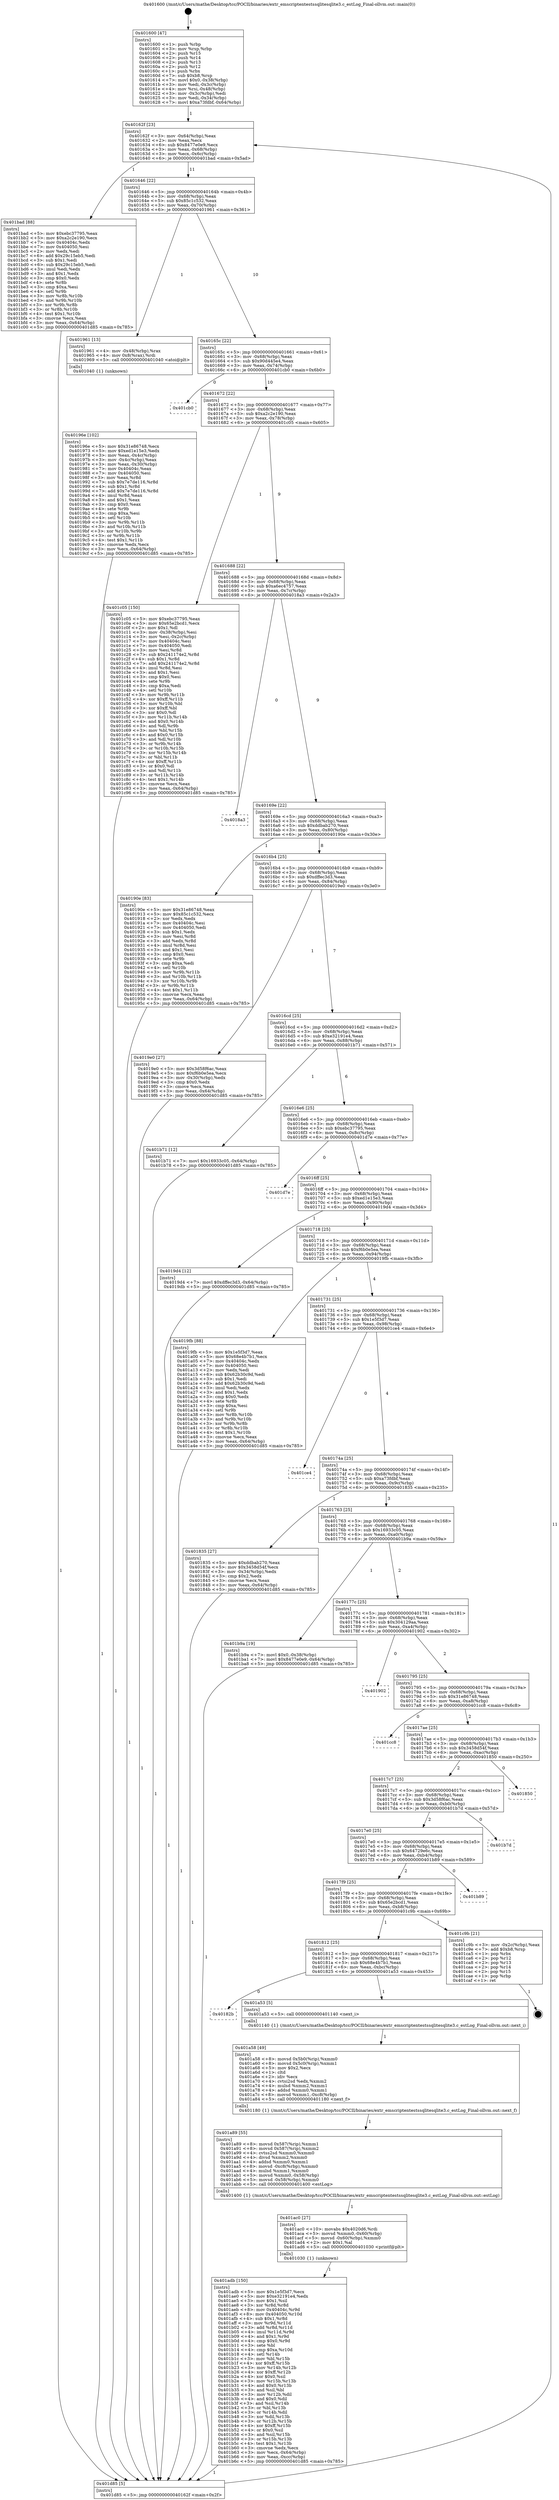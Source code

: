 digraph "0x401600" {
  label = "0x401600 (/mnt/c/Users/mathe/Desktop/tcc/POCII/binaries/extr_emscriptentestssqlitesqlite3.c_estLog_Final-ollvm.out::main(0))"
  labelloc = "t"
  node[shape=record]

  Entry [label="",width=0.3,height=0.3,shape=circle,fillcolor=black,style=filled]
  "0x40162f" [label="{
     0x40162f [23]\l
     | [instrs]\l
     &nbsp;&nbsp;0x40162f \<+3\>: mov -0x64(%rbp),%eax\l
     &nbsp;&nbsp;0x401632 \<+2\>: mov %eax,%ecx\l
     &nbsp;&nbsp;0x401634 \<+6\>: sub $0x8477e0e9,%ecx\l
     &nbsp;&nbsp;0x40163a \<+3\>: mov %eax,-0x68(%rbp)\l
     &nbsp;&nbsp;0x40163d \<+3\>: mov %ecx,-0x6c(%rbp)\l
     &nbsp;&nbsp;0x401640 \<+6\>: je 0000000000401bad \<main+0x5ad\>\l
  }"]
  "0x401bad" [label="{
     0x401bad [88]\l
     | [instrs]\l
     &nbsp;&nbsp;0x401bad \<+5\>: mov $0xebc37795,%eax\l
     &nbsp;&nbsp;0x401bb2 \<+5\>: mov $0xa2c2e190,%ecx\l
     &nbsp;&nbsp;0x401bb7 \<+7\>: mov 0x40404c,%edx\l
     &nbsp;&nbsp;0x401bbe \<+7\>: mov 0x404050,%esi\l
     &nbsp;&nbsp;0x401bc5 \<+2\>: mov %edx,%edi\l
     &nbsp;&nbsp;0x401bc7 \<+6\>: add $0x29c15eb5,%edi\l
     &nbsp;&nbsp;0x401bcd \<+3\>: sub $0x1,%edi\l
     &nbsp;&nbsp;0x401bd0 \<+6\>: sub $0x29c15eb5,%edi\l
     &nbsp;&nbsp;0x401bd6 \<+3\>: imul %edi,%edx\l
     &nbsp;&nbsp;0x401bd9 \<+3\>: and $0x1,%edx\l
     &nbsp;&nbsp;0x401bdc \<+3\>: cmp $0x0,%edx\l
     &nbsp;&nbsp;0x401bdf \<+4\>: sete %r8b\l
     &nbsp;&nbsp;0x401be3 \<+3\>: cmp $0xa,%esi\l
     &nbsp;&nbsp;0x401be6 \<+4\>: setl %r9b\l
     &nbsp;&nbsp;0x401bea \<+3\>: mov %r8b,%r10b\l
     &nbsp;&nbsp;0x401bed \<+3\>: and %r9b,%r10b\l
     &nbsp;&nbsp;0x401bf0 \<+3\>: xor %r9b,%r8b\l
     &nbsp;&nbsp;0x401bf3 \<+3\>: or %r8b,%r10b\l
     &nbsp;&nbsp;0x401bf6 \<+4\>: test $0x1,%r10b\l
     &nbsp;&nbsp;0x401bfa \<+3\>: cmovne %ecx,%eax\l
     &nbsp;&nbsp;0x401bfd \<+3\>: mov %eax,-0x64(%rbp)\l
     &nbsp;&nbsp;0x401c00 \<+5\>: jmp 0000000000401d85 \<main+0x785\>\l
  }"]
  "0x401646" [label="{
     0x401646 [22]\l
     | [instrs]\l
     &nbsp;&nbsp;0x401646 \<+5\>: jmp 000000000040164b \<main+0x4b\>\l
     &nbsp;&nbsp;0x40164b \<+3\>: mov -0x68(%rbp),%eax\l
     &nbsp;&nbsp;0x40164e \<+5\>: sub $0x85c1c532,%eax\l
     &nbsp;&nbsp;0x401653 \<+3\>: mov %eax,-0x70(%rbp)\l
     &nbsp;&nbsp;0x401656 \<+6\>: je 0000000000401961 \<main+0x361\>\l
  }"]
  Exit [label="",width=0.3,height=0.3,shape=circle,fillcolor=black,style=filled,peripheries=2]
  "0x401961" [label="{
     0x401961 [13]\l
     | [instrs]\l
     &nbsp;&nbsp;0x401961 \<+4\>: mov -0x48(%rbp),%rax\l
     &nbsp;&nbsp;0x401965 \<+4\>: mov 0x8(%rax),%rdi\l
     &nbsp;&nbsp;0x401969 \<+5\>: call 0000000000401040 \<atoi@plt\>\l
     | [calls]\l
     &nbsp;&nbsp;0x401040 \{1\} (unknown)\l
  }"]
  "0x40165c" [label="{
     0x40165c [22]\l
     | [instrs]\l
     &nbsp;&nbsp;0x40165c \<+5\>: jmp 0000000000401661 \<main+0x61\>\l
     &nbsp;&nbsp;0x401661 \<+3\>: mov -0x68(%rbp),%eax\l
     &nbsp;&nbsp;0x401664 \<+5\>: sub $0x90d445e4,%eax\l
     &nbsp;&nbsp;0x401669 \<+3\>: mov %eax,-0x74(%rbp)\l
     &nbsp;&nbsp;0x40166c \<+6\>: je 0000000000401cb0 \<main+0x6b0\>\l
  }"]
  "0x401adb" [label="{
     0x401adb [150]\l
     | [instrs]\l
     &nbsp;&nbsp;0x401adb \<+5\>: mov $0x1e5f3d7,%ecx\l
     &nbsp;&nbsp;0x401ae0 \<+5\>: mov $0xe32191e4,%edx\l
     &nbsp;&nbsp;0x401ae5 \<+3\>: mov $0x1,%sil\l
     &nbsp;&nbsp;0x401ae8 \<+3\>: xor %r8d,%r8d\l
     &nbsp;&nbsp;0x401aeb \<+8\>: mov 0x40404c,%r9d\l
     &nbsp;&nbsp;0x401af3 \<+8\>: mov 0x404050,%r10d\l
     &nbsp;&nbsp;0x401afb \<+4\>: sub $0x1,%r8d\l
     &nbsp;&nbsp;0x401aff \<+3\>: mov %r9d,%r11d\l
     &nbsp;&nbsp;0x401b02 \<+3\>: add %r8d,%r11d\l
     &nbsp;&nbsp;0x401b05 \<+4\>: imul %r11d,%r9d\l
     &nbsp;&nbsp;0x401b09 \<+4\>: and $0x1,%r9d\l
     &nbsp;&nbsp;0x401b0d \<+4\>: cmp $0x0,%r9d\l
     &nbsp;&nbsp;0x401b11 \<+3\>: sete %bl\l
     &nbsp;&nbsp;0x401b14 \<+4\>: cmp $0xa,%r10d\l
     &nbsp;&nbsp;0x401b18 \<+4\>: setl %r14b\l
     &nbsp;&nbsp;0x401b1c \<+3\>: mov %bl,%r15b\l
     &nbsp;&nbsp;0x401b1f \<+4\>: xor $0xff,%r15b\l
     &nbsp;&nbsp;0x401b23 \<+3\>: mov %r14b,%r12b\l
     &nbsp;&nbsp;0x401b26 \<+4\>: xor $0xff,%r12b\l
     &nbsp;&nbsp;0x401b2a \<+4\>: xor $0x0,%sil\l
     &nbsp;&nbsp;0x401b2e \<+3\>: mov %r15b,%r13b\l
     &nbsp;&nbsp;0x401b31 \<+4\>: and $0x0,%r13b\l
     &nbsp;&nbsp;0x401b35 \<+3\>: and %sil,%bl\l
     &nbsp;&nbsp;0x401b38 \<+3\>: mov %r12b,%dil\l
     &nbsp;&nbsp;0x401b3b \<+4\>: and $0x0,%dil\l
     &nbsp;&nbsp;0x401b3f \<+3\>: and %sil,%r14b\l
     &nbsp;&nbsp;0x401b42 \<+3\>: or %bl,%r13b\l
     &nbsp;&nbsp;0x401b45 \<+3\>: or %r14b,%dil\l
     &nbsp;&nbsp;0x401b48 \<+3\>: xor %dil,%r13b\l
     &nbsp;&nbsp;0x401b4b \<+3\>: or %r12b,%r15b\l
     &nbsp;&nbsp;0x401b4e \<+4\>: xor $0xff,%r15b\l
     &nbsp;&nbsp;0x401b52 \<+4\>: or $0x0,%sil\l
     &nbsp;&nbsp;0x401b56 \<+3\>: and %sil,%r15b\l
     &nbsp;&nbsp;0x401b59 \<+3\>: or %r15b,%r13b\l
     &nbsp;&nbsp;0x401b5c \<+4\>: test $0x1,%r13b\l
     &nbsp;&nbsp;0x401b60 \<+3\>: cmovne %edx,%ecx\l
     &nbsp;&nbsp;0x401b63 \<+3\>: mov %ecx,-0x64(%rbp)\l
     &nbsp;&nbsp;0x401b66 \<+6\>: mov %eax,-0xcc(%rbp)\l
     &nbsp;&nbsp;0x401b6c \<+5\>: jmp 0000000000401d85 \<main+0x785\>\l
  }"]
  "0x401cb0" [label="{
     0x401cb0\l
  }", style=dashed]
  "0x401672" [label="{
     0x401672 [22]\l
     | [instrs]\l
     &nbsp;&nbsp;0x401672 \<+5\>: jmp 0000000000401677 \<main+0x77\>\l
     &nbsp;&nbsp;0x401677 \<+3\>: mov -0x68(%rbp),%eax\l
     &nbsp;&nbsp;0x40167a \<+5\>: sub $0xa2c2e190,%eax\l
     &nbsp;&nbsp;0x40167f \<+3\>: mov %eax,-0x78(%rbp)\l
     &nbsp;&nbsp;0x401682 \<+6\>: je 0000000000401c05 \<main+0x605\>\l
  }"]
  "0x401ac0" [label="{
     0x401ac0 [27]\l
     | [instrs]\l
     &nbsp;&nbsp;0x401ac0 \<+10\>: movabs $0x4020d6,%rdi\l
     &nbsp;&nbsp;0x401aca \<+5\>: movsd %xmm0,-0x60(%rbp)\l
     &nbsp;&nbsp;0x401acf \<+5\>: movsd -0x60(%rbp),%xmm0\l
     &nbsp;&nbsp;0x401ad4 \<+2\>: mov $0x1,%al\l
     &nbsp;&nbsp;0x401ad6 \<+5\>: call 0000000000401030 \<printf@plt\>\l
     | [calls]\l
     &nbsp;&nbsp;0x401030 \{1\} (unknown)\l
  }"]
  "0x401c05" [label="{
     0x401c05 [150]\l
     | [instrs]\l
     &nbsp;&nbsp;0x401c05 \<+5\>: mov $0xebc37795,%eax\l
     &nbsp;&nbsp;0x401c0a \<+5\>: mov $0x65e2bcd1,%ecx\l
     &nbsp;&nbsp;0x401c0f \<+2\>: mov $0x1,%dl\l
     &nbsp;&nbsp;0x401c11 \<+3\>: mov -0x38(%rbp),%esi\l
     &nbsp;&nbsp;0x401c14 \<+3\>: mov %esi,-0x2c(%rbp)\l
     &nbsp;&nbsp;0x401c17 \<+7\>: mov 0x40404c,%esi\l
     &nbsp;&nbsp;0x401c1e \<+7\>: mov 0x404050,%edi\l
     &nbsp;&nbsp;0x401c25 \<+3\>: mov %esi,%r8d\l
     &nbsp;&nbsp;0x401c28 \<+7\>: sub $0x241174e2,%r8d\l
     &nbsp;&nbsp;0x401c2f \<+4\>: sub $0x1,%r8d\l
     &nbsp;&nbsp;0x401c33 \<+7\>: add $0x241174e2,%r8d\l
     &nbsp;&nbsp;0x401c3a \<+4\>: imul %r8d,%esi\l
     &nbsp;&nbsp;0x401c3e \<+3\>: and $0x1,%esi\l
     &nbsp;&nbsp;0x401c41 \<+3\>: cmp $0x0,%esi\l
     &nbsp;&nbsp;0x401c44 \<+4\>: sete %r9b\l
     &nbsp;&nbsp;0x401c48 \<+3\>: cmp $0xa,%edi\l
     &nbsp;&nbsp;0x401c4b \<+4\>: setl %r10b\l
     &nbsp;&nbsp;0x401c4f \<+3\>: mov %r9b,%r11b\l
     &nbsp;&nbsp;0x401c52 \<+4\>: xor $0xff,%r11b\l
     &nbsp;&nbsp;0x401c56 \<+3\>: mov %r10b,%bl\l
     &nbsp;&nbsp;0x401c59 \<+3\>: xor $0xff,%bl\l
     &nbsp;&nbsp;0x401c5c \<+3\>: xor $0x0,%dl\l
     &nbsp;&nbsp;0x401c5f \<+3\>: mov %r11b,%r14b\l
     &nbsp;&nbsp;0x401c62 \<+4\>: and $0x0,%r14b\l
     &nbsp;&nbsp;0x401c66 \<+3\>: and %dl,%r9b\l
     &nbsp;&nbsp;0x401c69 \<+3\>: mov %bl,%r15b\l
     &nbsp;&nbsp;0x401c6c \<+4\>: and $0x0,%r15b\l
     &nbsp;&nbsp;0x401c70 \<+3\>: and %dl,%r10b\l
     &nbsp;&nbsp;0x401c73 \<+3\>: or %r9b,%r14b\l
     &nbsp;&nbsp;0x401c76 \<+3\>: or %r10b,%r15b\l
     &nbsp;&nbsp;0x401c79 \<+3\>: xor %r15b,%r14b\l
     &nbsp;&nbsp;0x401c7c \<+3\>: or %bl,%r11b\l
     &nbsp;&nbsp;0x401c7f \<+4\>: xor $0xff,%r11b\l
     &nbsp;&nbsp;0x401c83 \<+3\>: or $0x0,%dl\l
     &nbsp;&nbsp;0x401c86 \<+3\>: and %dl,%r11b\l
     &nbsp;&nbsp;0x401c89 \<+3\>: or %r11b,%r14b\l
     &nbsp;&nbsp;0x401c8c \<+4\>: test $0x1,%r14b\l
     &nbsp;&nbsp;0x401c90 \<+3\>: cmovne %ecx,%eax\l
     &nbsp;&nbsp;0x401c93 \<+3\>: mov %eax,-0x64(%rbp)\l
     &nbsp;&nbsp;0x401c96 \<+5\>: jmp 0000000000401d85 \<main+0x785\>\l
  }"]
  "0x401688" [label="{
     0x401688 [22]\l
     | [instrs]\l
     &nbsp;&nbsp;0x401688 \<+5\>: jmp 000000000040168d \<main+0x8d\>\l
     &nbsp;&nbsp;0x40168d \<+3\>: mov -0x68(%rbp),%eax\l
     &nbsp;&nbsp;0x401690 \<+5\>: sub $0xa6ec4757,%eax\l
     &nbsp;&nbsp;0x401695 \<+3\>: mov %eax,-0x7c(%rbp)\l
     &nbsp;&nbsp;0x401698 \<+6\>: je 00000000004018a3 \<main+0x2a3\>\l
  }"]
  "0x401a89" [label="{
     0x401a89 [55]\l
     | [instrs]\l
     &nbsp;&nbsp;0x401a89 \<+8\>: movsd 0x587(%rip),%xmm1\l
     &nbsp;&nbsp;0x401a91 \<+8\>: movsd 0x587(%rip),%xmm2\l
     &nbsp;&nbsp;0x401a99 \<+4\>: cvtss2sd %xmm0,%xmm0\l
     &nbsp;&nbsp;0x401a9d \<+4\>: divsd %xmm2,%xmm0\l
     &nbsp;&nbsp;0x401aa1 \<+4\>: addsd %xmm0,%xmm1\l
     &nbsp;&nbsp;0x401aa5 \<+8\>: movsd -0xc8(%rbp),%xmm0\l
     &nbsp;&nbsp;0x401aad \<+4\>: mulsd %xmm1,%xmm0\l
     &nbsp;&nbsp;0x401ab1 \<+5\>: movsd %xmm0,-0x58(%rbp)\l
     &nbsp;&nbsp;0x401ab6 \<+5\>: movsd -0x58(%rbp),%xmm0\l
     &nbsp;&nbsp;0x401abb \<+5\>: call 0000000000401400 \<estLog\>\l
     | [calls]\l
     &nbsp;&nbsp;0x401400 \{1\} (/mnt/c/Users/mathe/Desktop/tcc/POCII/binaries/extr_emscriptentestssqlitesqlite3.c_estLog_Final-ollvm.out::estLog)\l
  }"]
  "0x4018a3" [label="{
     0x4018a3\l
  }", style=dashed]
  "0x40169e" [label="{
     0x40169e [22]\l
     | [instrs]\l
     &nbsp;&nbsp;0x40169e \<+5\>: jmp 00000000004016a3 \<main+0xa3\>\l
     &nbsp;&nbsp;0x4016a3 \<+3\>: mov -0x68(%rbp),%eax\l
     &nbsp;&nbsp;0x4016a6 \<+5\>: sub $0xddbab270,%eax\l
     &nbsp;&nbsp;0x4016ab \<+3\>: mov %eax,-0x80(%rbp)\l
     &nbsp;&nbsp;0x4016ae \<+6\>: je 000000000040190e \<main+0x30e\>\l
  }"]
  "0x401a58" [label="{
     0x401a58 [49]\l
     | [instrs]\l
     &nbsp;&nbsp;0x401a58 \<+8\>: movsd 0x5b0(%rip),%xmm0\l
     &nbsp;&nbsp;0x401a60 \<+8\>: movsd 0x5c0(%rip),%xmm1\l
     &nbsp;&nbsp;0x401a68 \<+5\>: mov $0x2,%ecx\l
     &nbsp;&nbsp;0x401a6d \<+1\>: cltd\l
     &nbsp;&nbsp;0x401a6e \<+2\>: idiv %ecx\l
     &nbsp;&nbsp;0x401a70 \<+4\>: cvtsi2sd %edx,%xmm2\l
     &nbsp;&nbsp;0x401a74 \<+4\>: mulsd %xmm2,%xmm1\l
     &nbsp;&nbsp;0x401a78 \<+4\>: addsd %xmm0,%xmm1\l
     &nbsp;&nbsp;0x401a7c \<+8\>: movsd %xmm1,-0xc8(%rbp)\l
     &nbsp;&nbsp;0x401a84 \<+5\>: call 0000000000401180 \<next_f\>\l
     | [calls]\l
     &nbsp;&nbsp;0x401180 \{1\} (/mnt/c/Users/mathe/Desktop/tcc/POCII/binaries/extr_emscriptentestssqlitesqlite3.c_estLog_Final-ollvm.out::next_f)\l
  }"]
  "0x40190e" [label="{
     0x40190e [83]\l
     | [instrs]\l
     &nbsp;&nbsp;0x40190e \<+5\>: mov $0x31e86748,%eax\l
     &nbsp;&nbsp;0x401913 \<+5\>: mov $0x85c1c532,%ecx\l
     &nbsp;&nbsp;0x401918 \<+2\>: xor %edx,%edx\l
     &nbsp;&nbsp;0x40191a \<+7\>: mov 0x40404c,%esi\l
     &nbsp;&nbsp;0x401921 \<+7\>: mov 0x404050,%edi\l
     &nbsp;&nbsp;0x401928 \<+3\>: sub $0x1,%edx\l
     &nbsp;&nbsp;0x40192b \<+3\>: mov %esi,%r8d\l
     &nbsp;&nbsp;0x40192e \<+3\>: add %edx,%r8d\l
     &nbsp;&nbsp;0x401931 \<+4\>: imul %r8d,%esi\l
     &nbsp;&nbsp;0x401935 \<+3\>: and $0x1,%esi\l
     &nbsp;&nbsp;0x401938 \<+3\>: cmp $0x0,%esi\l
     &nbsp;&nbsp;0x40193b \<+4\>: sete %r9b\l
     &nbsp;&nbsp;0x40193f \<+3\>: cmp $0xa,%edi\l
     &nbsp;&nbsp;0x401942 \<+4\>: setl %r10b\l
     &nbsp;&nbsp;0x401946 \<+3\>: mov %r9b,%r11b\l
     &nbsp;&nbsp;0x401949 \<+3\>: and %r10b,%r11b\l
     &nbsp;&nbsp;0x40194c \<+3\>: xor %r10b,%r9b\l
     &nbsp;&nbsp;0x40194f \<+3\>: or %r9b,%r11b\l
     &nbsp;&nbsp;0x401952 \<+4\>: test $0x1,%r11b\l
     &nbsp;&nbsp;0x401956 \<+3\>: cmovne %ecx,%eax\l
     &nbsp;&nbsp;0x401959 \<+3\>: mov %eax,-0x64(%rbp)\l
     &nbsp;&nbsp;0x40195c \<+5\>: jmp 0000000000401d85 \<main+0x785\>\l
  }"]
  "0x4016b4" [label="{
     0x4016b4 [25]\l
     | [instrs]\l
     &nbsp;&nbsp;0x4016b4 \<+5\>: jmp 00000000004016b9 \<main+0xb9\>\l
     &nbsp;&nbsp;0x4016b9 \<+3\>: mov -0x68(%rbp),%eax\l
     &nbsp;&nbsp;0x4016bc \<+5\>: sub $0xdffec3d3,%eax\l
     &nbsp;&nbsp;0x4016c1 \<+6\>: mov %eax,-0x84(%rbp)\l
     &nbsp;&nbsp;0x4016c7 \<+6\>: je 00000000004019e0 \<main+0x3e0\>\l
  }"]
  "0x40182b" [label="{
     0x40182b\l
  }", style=dashed]
  "0x4019e0" [label="{
     0x4019e0 [27]\l
     | [instrs]\l
     &nbsp;&nbsp;0x4019e0 \<+5\>: mov $0x3d58f6ac,%eax\l
     &nbsp;&nbsp;0x4019e5 \<+5\>: mov $0xf6b0e5ea,%ecx\l
     &nbsp;&nbsp;0x4019ea \<+3\>: mov -0x30(%rbp),%edx\l
     &nbsp;&nbsp;0x4019ed \<+3\>: cmp $0x0,%edx\l
     &nbsp;&nbsp;0x4019f0 \<+3\>: cmove %ecx,%eax\l
     &nbsp;&nbsp;0x4019f3 \<+3\>: mov %eax,-0x64(%rbp)\l
     &nbsp;&nbsp;0x4019f6 \<+5\>: jmp 0000000000401d85 \<main+0x785\>\l
  }"]
  "0x4016cd" [label="{
     0x4016cd [25]\l
     | [instrs]\l
     &nbsp;&nbsp;0x4016cd \<+5\>: jmp 00000000004016d2 \<main+0xd2\>\l
     &nbsp;&nbsp;0x4016d2 \<+3\>: mov -0x68(%rbp),%eax\l
     &nbsp;&nbsp;0x4016d5 \<+5\>: sub $0xe32191e4,%eax\l
     &nbsp;&nbsp;0x4016da \<+6\>: mov %eax,-0x88(%rbp)\l
     &nbsp;&nbsp;0x4016e0 \<+6\>: je 0000000000401b71 \<main+0x571\>\l
  }"]
  "0x401a53" [label="{
     0x401a53 [5]\l
     | [instrs]\l
     &nbsp;&nbsp;0x401a53 \<+5\>: call 0000000000401140 \<next_i\>\l
     | [calls]\l
     &nbsp;&nbsp;0x401140 \{1\} (/mnt/c/Users/mathe/Desktop/tcc/POCII/binaries/extr_emscriptentestssqlitesqlite3.c_estLog_Final-ollvm.out::next_i)\l
  }"]
  "0x401b71" [label="{
     0x401b71 [12]\l
     | [instrs]\l
     &nbsp;&nbsp;0x401b71 \<+7\>: movl $0x16933c05,-0x64(%rbp)\l
     &nbsp;&nbsp;0x401b78 \<+5\>: jmp 0000000000401d85 \<main+0x785\>\l
  }"]
  "0x4016e6" [label="{
     0x4016e6 [25]\l
     | [instrs]\l
     &nbsp;&nbsp;0x4016e6 \<+5\>: jmp 00000000004016eb \<main+0xeb\>\l
     &nbsp;&nbsp;0x4016eb \<+3\>: mov -0x68(%rbp),%eax\l
     &nbsp;&nbsp;0x4016ee \<+5\>: sub $0xebc37795,%eax\l
     &nbsp;&nbsp;0x4016f3 \<+6\>: mov %eax,-0x8c(%rbp)\l
     &nbsp;&nbsp;0x4016f9 \<+6\>: je 0000000000401d7e \<main+0x77e\>\l
  }"]
  "0x401812" [label="{
     0x401812 [25]\l
     | [instrs]\l
     &nbsp;&nbsp;0x401812 \<+5\>: jmp 0000000000401817 \<main+0x217\>\l
     &nbsp;&nbsp;0x401817 \<+3\>: mov -0x68(%rbp),%eax\l
     &nbsp;&nbsp;0x40181a \<+5\>: sub $0x68e4b7b1,%eax\l
     &nbsp;&nbsp;0x40181f \<+6\>: mov %eax,-0xbc(%rbp)\l
     &nbsp;&nbsp;0x401825 \<+6\>: je 0000000000401a53 \<main+0x453\>\l
  }"]
  "0x401d7e" [label="{
     0x401d7e\l
  }", style=dashed]
  "0x4016ff" [label="{
     0x4016ff [25]\l
     | [instrs]\l
     &nbsp;&nbsp;0x4016ff \<+5\>: jmp 0000000000401704 \<main+0x104\>\l
     &nbsp;&nbsp;0x401704 \<+3\>: mov -0x68(%rbp),%eax\l
     &nbsp;&nbsp;0x401707 \<+5\>: sub $0xed1e15e3,%eax\l
     &nbsp;&nbsp;0x40170c \<+6\>: mov %eax,-0x90(%rbp)\l
     &nbsp;&nbsp;0x401712 \<+6\>: je 00000000004019d4 \<main+0x3d4\>\l
  }"]
  "0x401c9b" [label="{
     0x401c9b [21]\l
     | [instrs]\l
     &nbsp;&nbsp;0x401c9b \<+3\>: mov -0x2c(%rbp),%eax\l
     &nbsp;&nbsp;0x401c9e \<+7\>: add $0xb8,%rsp\l
     &nbsp;&nbsp;0x401ca5 \<+1\>: pop %rbx\l
     &nbsp;&nbsp;0x401ca6 \<+2\>: pop %r12\l
     &nbsp;&nbsp;0x401ca8 \<+2\>: pop %r13\l
     &nbsp;&nbsp;0x401caa \<+2\>: pop %r14\l
     &nbsp;&nbsp;0x401cac \<+2\>: pop %r15\l
     &nbsp;&nbsp;0x401cae \<+1\>: pop %rbp\l
     &nbsp;&nbsp;0x401caf \<+1\>: ret\l
  }"]
  "0x4019d4" [label="{
     0x4019d4 [12]\l
     | [instrs]\l
     &nbsp;&nbsp;0x4019d4 \<+7\>: movl $0xdffec3d3,-0x64(%rbp)\l
     &nbsp;&nbsp;0x4019db \<+5\>: jmp 0000000000401d85 \<main+0x785\>\l
  }"]
  "0x401718" [label="{
     0x401718 [25]\l
     | [instrs]\l
     &nbsp;&nbsp;0x401718 \<+5\>: jmp 000000000040171d \<main+0x11d\>\l
     &nbsp;&nbsp;0x40171d \<+3\>: mov -0x68(%rbp),%eax\l
     &nbsp;&nbsp;0x401720 \<+5\>: sub $0xf6b0e5ea,%eax\l
     &nbsp;&nbsp;0x401725 \<+6\>: mov %eax,-0x94(%rbp)\l
     &nbsp;&nbsp;0x40172b \<+6\>: je 00000000004019fb \<main+0x3fb\>\l
  }"]
  "0x4017f9" [label="{
     0x4017f9 [25]\l
     | [instrs]\l
     &nbsp;&nbsp;0x4017f9 \<+5\>: jmp 00000000004017fe \<main+0x1fe\>\l
     &nbsp;&nbsp;0x4017fe \<+3\>: mov -0x68(%rbp),%eax\l
     &nbsp;&nbsp;0x401801 \<+5\>: sub $0x65e2bcd1,%eax\l
     &nbsp;&nbsp;0x401806 \<+6\>: mov %eax,-0xb8(%rbp)\l
     &nbsp;&nbsp;0x40180c \<+6\>: je 0000000000401c9b \<main+0x69b\>\l
  }"]
  "0x4019fb" [label="{
     0x4019fb [88]\l
     | [instrs]\l
     &nbsp;&nbsp;0x4019fb \<+5\>: mov $0x1e5f3d7,%eax\l
     &nbsp;&nbsp;0x401a00 \<+5\>: mov $0x68e4b7b1,%ecx\l
     &nbsp;&nbsp;0x401a05 \<+7\>: mov 0x40404c,%edx\l
     &nbsp;&nbsp;0x401a0c \<+7\>: mov 0x404050,%esi\l
     &nbsp;&nbsp;0x401a13 \<+2\>: mov %edx,%edi\l
     &nbsp;&nbsp;0x401a15 \<+6\>: sub $0x62b30c9d,%edi\l
     &nbsp;&nbsp;0x401a1b \<+3\>: sub $0x1,%edi\l
     &nbsp;&nbsp;0x401a1e \<+6\>: add $0x62b30c9d,%edi\l
     &nbsp;&nbsp;0x401a24 \<+3\>: imul %edi,%edx\l
     &nbsp;&nbsp;0x401a27 \<+3\>: and $0x1,%edx\l
     &nbsp;&nbsp;0x401a2a \<+3\>: cmp $0x0,%edx\l
     &nbsp;&nbsp;0x401a2d \<+4\>: sete %r8b\l
     &nbsp;&nbsp;0x401a31 \<+3\>: cmp $0xa,%esi\l
     &nbsp;&nbsp;0x401a34 \<+4\>: setl %r9b\l
     &nbsp;&nbsp;0x401a38 \<+3\>: mov %r8b,%r10b\l
     &nbsp;&nbsp;0x401a3b \<+3\>: and %r9b,%r10b\l
     &nbsp;&nbsp;0x401a3e \<+3\>: xor %r9b,%r8b\l
     &nbsp;&nbsp;0x401a41 \<+3\>: or %r8b,%r10b\l
     &nbsp;&nbsp;0x401a44 \<+4\>: test $0x1,%r10b\l
     &nbsp;&nbsp;0x401a48 \<+3\>: cmovne %ecx,%eax\l
     &nbsp;&nbsp;0x401a4b \<+3\>: mov %eax,-0x64(%rbp)\l
     &nbsp;&nbsp;0x401a4e \<+5\>: jmp 0000000000401d85 \<main+0x785\>\l
  }"]
  "0x401731" [label="{
     0x401731 [25]\l
     | [instrs]\l
     &nbsp;&nbsp;0x401731 \<+5\>: jmp 0000000000401736 \<main+0x136\>\l
     &nbsp;&nbsp;0x401736 \<+3\>: mov -0x68(%rbp),%eax\l
     &nbsp;&nbsp;0x401739 \<+5\>: sub $0x1e5f3d7,%eax\l
     &nbsp;&nbsp;0x40173e \<+6\>: mov %eax,-0x98(%rbp)\l
     &nbsp;&nbsp;0x401744 \<+6\>: je 0000000000401ce4 \<main+0x6e4\>\l
  }"]
  "0x401b89" [label="{
     0x401b89\l
  }", style=dashed]
  "0x401ce4" [label="{
     0x401ce4\l
  }", style=dashed]
  "0x40174a" [label="{
     0x40174a [25]\l
     | [instrs]\l
     &nbsp;&nbsp;0x40174a \<+5\>: jmp 000000000040174f \<main+0x14f\>\l
     &nbsp;&nbsp;0x40174f \<+3\>: mov -0x68(%rbp),%eax\l
     &nbsp;&nbsp;0x401752 \<+5\>: sub $0xa73fdbf,%eax\l
     &nbsp;&nbsp;0x401757 \<+6\>: mov %eax,-0x9c(%rbp)\l
     &nbsp;&nbsp;0x40175d \<+6\>: je 0000000000401835 \<main+0x235\>\l
  }"]
  "0x4017e0" [label="{
     0x4017e0 [25]\l
     | [instrs]\l
     &nbsp;&nbsp;0x4017e0 \<+5\>: jmp 00000000004017e5 \<main+0x1e5\>\l
     &nbsp;&nbsp;0x4017e5 \<+3\>: mov -0x68(%rbp),%eax\l
     &nbsp;&nbsp;0x4017e8 \<+5\>: sub $0x64729e6c,%eax\l
     &nbsp;&nbsp;0x4017ed \<+6\>: mov %eax,-0xb4(%rbp)\l
     &nbsp;&nbsp;0x4017f3 \<+6\>: je 0000000000401b89 \<main+0x589\>\l
  }"]
  "0x401835" [label="{
     0x401835 [27]\l
     | [instrs]\l
     &nbsp;&nbsp;0x401835 \<+5\>: mov $0xddbab270,%eax\l
     &nbsp;&nbsp;0x40183a \<+5\>: mov $0x3458d54f,%ecx\l
     &nbsp;&nbsp;0x40183f \<+3\>: mov -0x34(%rbp),%edx\l
     &nbsp;&nbsp;0x401842 \<+3\>: cmp $0x2,%edx\l
     &nbsp;&nbsp;0x401845 \<+3\>: cmovne %ecx,%eax\l
     &nbsp;&nbsp;0x401848 \<+3\>: mov %eax,-0x64(%rbp)\l
     &nbsp;&nbsp;0x40184b \<+5\>: jmp 0000000000401d85 \<main+0x785\>\l
  }"]
  "0x401763" [label="{
     0x401763 [25]\l
     | [instrs]\l
     &nbsp;&nbsp;0x401763 \<+5\>: jmp 0000000000401768 \<main+0x168\>\l
     &nbsp;&nbsp;0x401768 \<+3\>: mov -0x68(%rbp),%eax\l
     &nbsp;&nbsp;0x40176b \<+5\>: sub $0x16933c05,%eax\l
     &nbsp;&nbsp;0x401770 \<+6\>: mov %eax,-0xa0(%rbp)\l
     &nbsp;&nbsp;0x401776 \<+6\>: je 0000000000401b9a \<main+0x59a\>\l
  }"]
  "0x401d85" [label="{
     0x401d85 [5]\l
     | [instrs]\l
     &nbsp;&nbsp;0x401d85 \<+5\>: jmp 000000000040162f \<main+0x2f\>\l
  }"]
  "0x401600" [label="{
     0x401600 [47]\l
     | [instrs]\l
     &nbsp;&nbsp;0x401600 \<+1\>: push %rbp\l
     &nbsp;&nbsp;0x401601 \<+3\>: mov %rsp,%rbp\l
     &nbsp;&nbsp;0x401604 \<+2\>: push %r15\l
     &nbsp;&nbsp;0x401606 \<+2\>: push %r14\l
     &nbsp;&nbsp;0x401608 \<+2\>: push %r13\l
     &nbsp;&nbsp;0x40160a \<+2\>: push %r12\l
     &nbsp;&nbsp;0x40160c \<+1\>: push %rbx\l
     &nbsp;&nbsp;0x40160d \<+7\>: sub $0xb8,%rsp\l
     &nbsp;&nbsp;0x401614 \<+7\>: movl $0x0,-0x38(%rbp)\l
     &nbsp;&nbsp;0x40161b \<+3\>: mov %edi,-0x3c(%rbp)\l
     &nbsp;&nbsp;0x40161e \<+4\>: mov %rsi,-0x48(%rbp)\l
     &nbsp;&nbsp;0x401622 \<+3\>: mov -0x3c(%rbp),%edi\l
     &nbsp;&nbsp;0x401625 \<+3\>: mov %edi,-0x34(%rbp)\l
     &nbsp;&nbsp;0x401628 \<+7\>: movl $0xa73fdbf,-0x64(%rbp)\l
  }"]
  "0x40196e" [label="{
     0x40196e [102]\l
     | [instrs]\l
     &nbsp;&nbsp;0x40196e \<+5\>: mov $0x31e86748,%ecx\l
     &nbsp;&nbsp;0x401973 \<+5\>: mov $0xed1e15e3,%edx\l
     &nbsp;&nbsp;0x401978 \<+3\>: mov %eax,-0x4c(%rbp)\l
     &nbsp;&nbsp;0x40197b \<+3\>: mov -0x4c(%rbp),%eax\l
     &nbsp;&nbsp;0x40197e \<+3\>: mov %eax,-0x30(%rbp)\l
     &nbsp;&nbsp;0x401981 \<+7\>: mov 0x40404c,%eax\l
     &nbsp;&nbsp;0x401988 \<+7\>: mov 0x404050,%esi\l
     &nbsp;&nbsp;0x40198f \<+3\>: mov %eax,%r8d\l
     &nbsp;&nbsp;0x401992 \<+7\>: sub $0x7e7de116,%r8d\l
     &nbsp;&nbsp;0x401999 \<+4\>: sub $0x1,%r8d\l
     &nbsp;&nbsp;0x40199d \<+7\>: add $0x7e7de116,%r8d\l
     &nbsp;&nbsp;0x4019a4 \<+4\>: imul %r8d,%eax\l
     &nbsp;&nbsp;0x4019a8 \<+3\>: and $0x1,%eax\l
     &nbsp;&nbsp;0x4019ab \<+3\>: cmp $0x0,%eax\l
     &nbsp;&nbsp;0x4019ae \<+4\>: sete %r9b\l
     &nbsp;&nbsp;0x4019b2 \<+3\>: cmp $0xa,%esi\l
     &nbsp;&nbsp;0x4019b5 \<+4\>: setl %r10b\l
     &nbsp;&nbsp;0x4019b9 \<+3\>: mov %r9b,%r11b\l
     &nbsp;&nbsp;0x4019bc \<+3\>: and %r10b,%r11b\l
     &nbsp;&nbsp;0x4019bf \<+3\>: xor %r10b,%r9b\l
     &nbsp;&nbsp;0x4019c2 \<+3\>: or %r9b,%r11b\l
     &nbsp;&nbsp;0x4019c5 \<+4\>: test $0x1,%r11b\l
     &nbsp;&nbsp;0x4019c9 \<+3\>: cmovne %edx,%ecx\l
     &nbsp;&nbsp;0x4019cc \<+3\>: mov %ecx,-0x64(%rbp)\l
     &nbsp;&nbsp;0x4019cf \<+5\>: jmp 0000000000401d85 \<main+0x785\>\l
  }"]
  "0x401b7d" [label="{
     0x401b7d\l
  }", style=dashed]
  "0x401b9a" [label="{
     0x401b9a [19]\l
     | [instrs]\l
     &nbsp;&nbsp;0x401b9a \<+7\>: movl $0x0,-0x38(%rbp)\l
     &nbsp;&nbsp;0x401ba1 \<+7\>: movl $0x8477e0e9,-0x64(%rbp)\l
     &nbsp;&nbsp;0x401ba8 \<+5\>: jmp 0000000000401d85 \<main+0x785\>\l
  }"]
  "0x40177c" [label="{
     0x40177c [25]\l
     | [instrs]\l
     &nbsp;&nbsp;0x40177c \<+5\>: jmp 0000000000401781 \<main+0x181\>\l
     &nbsp;&nbsp;0x401781 \<+3\>: mov -0x68(%rbp),%eax\l
     &nbsp;&nbsp;0x401784 \<+5\>: sub $0x304129aa,%eax\l
     &nbsp;&nbsp;0x401789 \<+6\>: mov %eax,-0xa4(%rbp)\l
     &nbsp;&nbsp;0x40178f \<+6\>: je 0000000000401902 \<main+0x302\>\l
  }"]
  "0x4017c7" [label="{
     0x4017c7 [25]\l
     | [instrs]\l
     &nbsp;&nbsp;0x4017c7 \<+5\>: jmp 00000000004017cc \<main+0x1cc\>\l
     &nbsp;&nbsp;0x4017cc \<+3\>: mov -0x68(%rbp),%eax\l
     &nbsp;&nbsp;0x4017cf \<+5\>: sub $0x3d58f6ac,%eax\l
     &nbsp;&nbsp;0x4017d4 \<+6\>: mov %eax,-0xb0(%rbp)\l
     &nbsp;&nbsp;0x4017da \<+6\>: je 0000000000401b7d \<main+0x57d\>\l
  }"]
  "0x401902" [label="{
     0x401902\l
  }", style=dashed]
  "0x401795" [label="{
     0x401795 [25]\l
     | [instrs]\l
     &nbsp;&nbsp;0x401795 \<+5\>: jmp 000000000040179a \<main+0x19a\>\l
     &nbsp;&nbsp;0x40179a \<+3\>: mov -0x68(%rbp),%eax\l
     &nbsp;&nbsp;0x40179d \<+5\>: sub $0x31e86748,%eax\l
     &nbsp;&nbsp;0x4017a2 \<+6\>: mov %eax,-0xa8(%rbp)\l
     &nbsp;&nbsp;0x4017a8 \<+6\>: je 0000000000401cc8 \<main+0x6c8\>\l
  }"]
  "0x401850" [label="{
     0x401850\l
  }", style=dashed]
  "0x401cc8" [label="{
     0x401cc8\l
  }", style=dashed]
  "0x4017ae" [label="{
     0x4017ae [25]\l
     | [instrs]\l
     &nbsp;&nbsp;0x4017ae \<+5\>: jmp 00000000004017b3 \<main+0x1b3\>\l
     &nbsp;&nbsp;0x4017b3 \<+3\>: mov -0x68(%rbp),%eax\l
     &nbsp;&nbsp;0x4017b6 \<+5\>: sub $0x3458d54f,%eax\l
     &nbsp;&nbsp;0x4017bb \<+6\>: mov %eax,-0xac(%rbp)\l
     &nbsp;&nbsp;0x4017c1 \<+6\>: je 0000000000401850 \<main+0x250\>\l
  }"]
  Entry -> "0x401600" [label=" 1"]
  "0x40162f" -> "0x401bad" [label=" 1"]
  "0x40162f" -> "0x401646" [label=" 11"]
  "0x401c9b" -> Exit [label=" 1"]
  "0x401646" -> "0x401961" [label=" 1"]
  "0x401646" -> "0x40165c" [label=" 10"]
  "0x401c05" -> "0x401d85" [label=" 1"]
  "0x40165c" -> "0x401cb0" [label=" 0"]
  "0x40165c" -> "0x401672" [label=" 10"]
  "0x401bad" -> "0x401d85" [label=" 1"]
  "0x401672" -> "0x401c05" [label=" 1"]
  "0x401672" -> "0x401688" [label=" 9"]
  "0x401b9a" -> "0x401d85" [label=" 1"]
  "0x401688" -> "0x4018a3" [label=" 0"]
  "0x401688" -> "0x40169e" [label=" 9"]
  "0x401b71" -> "0x401d85" [label=" 1"]
  "0x40169e" -> "0x40190e" [label=" 1"]
  "0x40169e" -> "0x4016b4" [label=" 8"]
  "0x401adb" -> "0x401d85" [label=" 1"]
  "0x4016b4" -> "0x4019e0" [label=" 1"]
  "0x4016b4" -> "0x4016cd" [label=" 7"]
  "0x401ac0" -> "0x401adb" [label=" 1"]
  "0x4016cd" -> "0x401b71" [label=" 1"]
  "0x4016cd" -> "0x4016e6" [label=" 6"]
  "0x401a89" -> "0x401ac0" [label=" 1"]
  "0x4016e6" -> "0x401d7e" [label=" 0"]
  "0x4016e6" -> "0x4016ff" [label=" 6"]
  "0x401a53" -> "0x401a58" [label=" 1"]
  "0x4016ff" -> "0x4019d4" [label=" 1"]
  "0x4016ff" -> "0x401718" [label=" 5"]
  "0x401812" -> "0x40182b" [label=" 0"]
  "0x401718" -> "0x4019fb" [label=" 1"]
  "0x401718" -> "0x401731" [label=" 4"]
  "0x401a58" -> "0x401a89" [label=" 1"]
  "0x401731" -> "0x401ce4" [label=" 0"]
  "0x401731" -> "0x40174a" [label=" 4"]
  "0x4017f9" -> "0x401812" [label=" 1"]
  "0x40174a" -> "0x401835" [label=" 1"]
  "0x40174a" -> "0x401763" [label=" 3"]
  "0x401835" -> "0x401d85" [label=" 1"]
  "0x401600" -> "0x40162f" [label=" 1"]
  "0x401d85" -> "0x40162f" [label=" 11"]
  "0x40190e" -> "0x401d85" [label=" 1"]
  "0x401961" -> "0x40196e" [label=" 1"]
  "0x40196e" -> "0x401d85" [label=" 1"]
  "0x4019d4" -> "0x401d85" [label=" 1"]
  "0x4019e0" -> "0x401d85" [label=" 1"]
  "0x4019fb" -> "0x401d85" [label=" 1"]
  "0x401812" -> "0x401a53" [label=" 1"]
  "0x401763" -> "0x401b9a" [label=" 1"]
  "0x401763" -> "0x40177c" [label=" 2"]
  "0x4017e0" -> "0x4017f9" [label=" 2"]
  "0x40177c" -> "0x401902" [label=" 0"]
  "0x40177c" -> "0x401795" [label=" 2"]
  "0x4017f9" -> "0x401c9b" [label=" 1"]
  "0x401795" -> "0x401cc8" [label=" 0"]
  "0x401795" -> "0x4017ae" [label=" 2"]
  "0x4017c7" -> "0x4017e0" [label=" 2"]
  "0x4017ae" -> "0x401850" [label=" 0"]
  "0x4017ae" -> "0x4017c7" [label=" 2"]
  "0x4017e0" -> "0x401b89" [label=" 0"]
  "0x4017c7" -> "0x401b7d" [label=" 0"]
}
